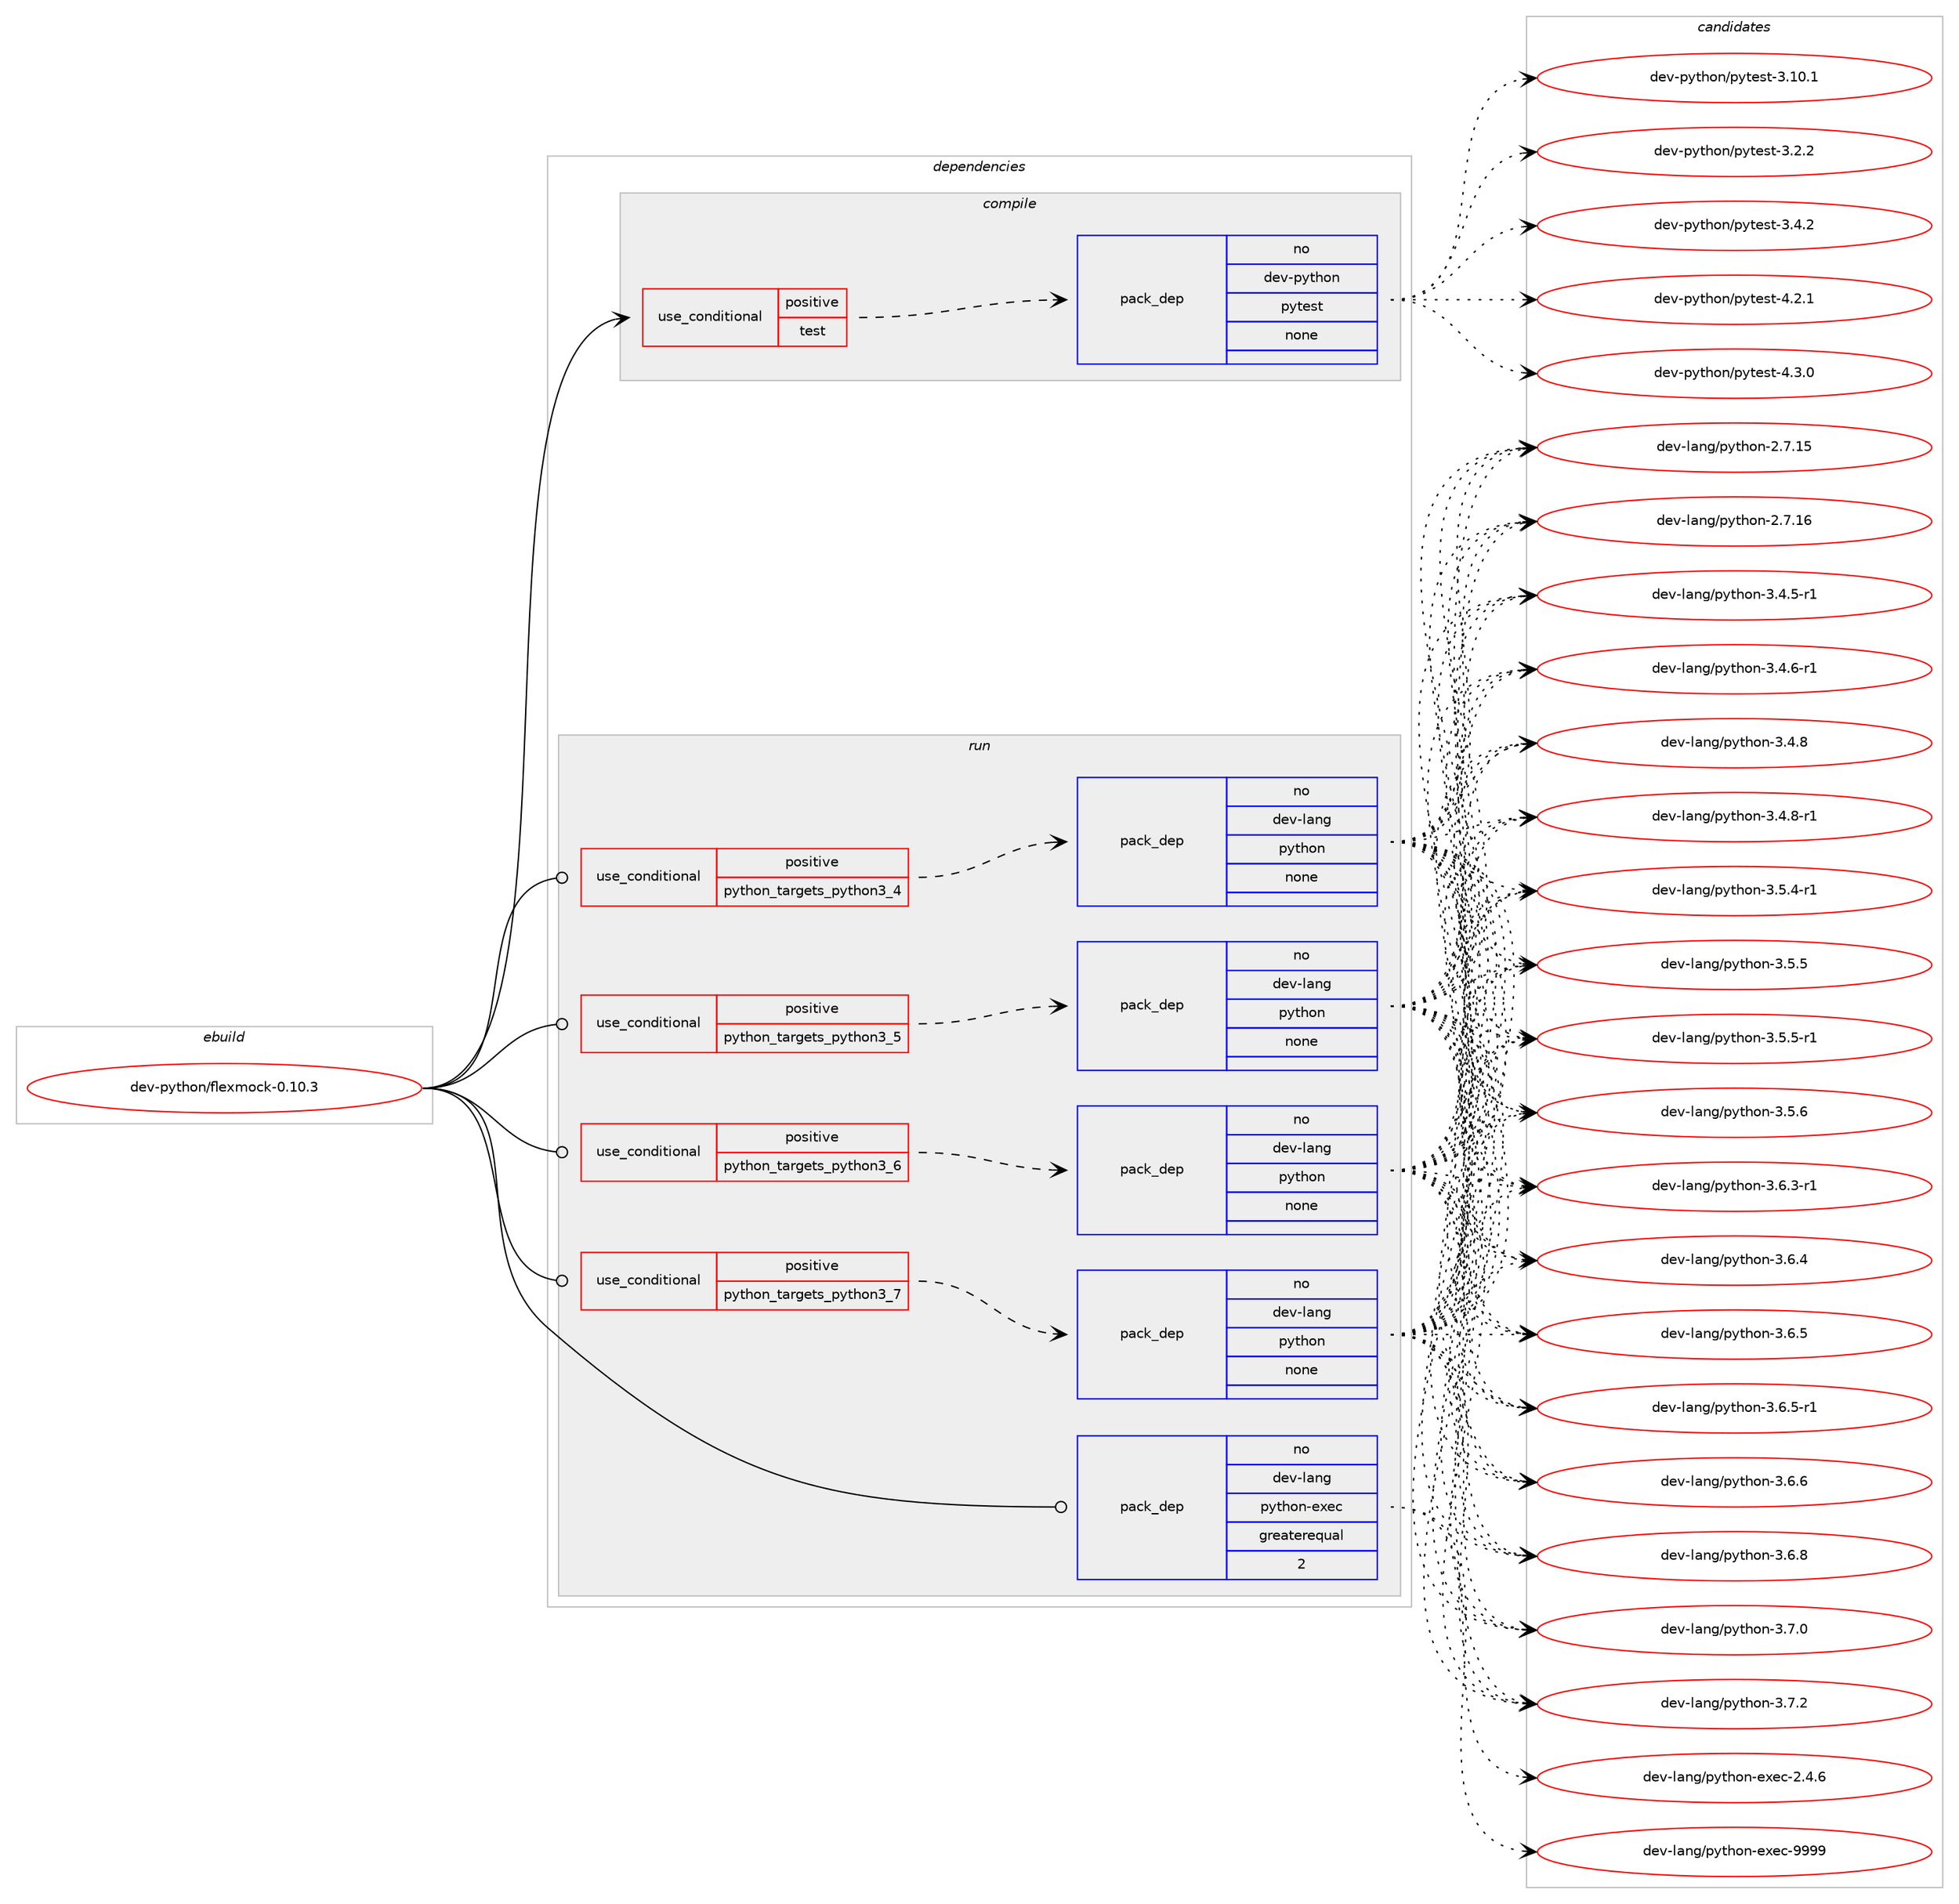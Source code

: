 digraph prolog {

# *************
# Graph options
# *************

newrank=true;
concentrate=true;
compound=true;
graph [rankdir=LR,fontname=Helvetica,fontsize=10,ranksep=1.5];#, ranksep=2.5, nodesep=0.2];
edge  [arrowhead=vee];
node  [fontname=Helvetica,fontsize=10];

# **********
# The ebuild
# **********

subgraph cluster_leftcol {
color=gray;
rank=same;
label=<<i>ebuild</i>>;
id [label="dev-python/flexmock-0.10.3", color=red, width=4, href="../dev-python/flexmock-0.10.3.svg"];
}

# ****************
# The dependencies
# ****************

subgraph cluster_midcol {
color=gray;
label=<<i>dependencies</i>>;
subgraph cluster_compile {
fillcolor="#eeeeee";
style=filled;
label=<<i>compile</i>>;
subgraph cond374588 {
dependency1410118 [label=<<TABLE BORDER="0" CELLBORDER="1" CELLSPACING="0" CELLPADDING="4"><TR><TD ROWSPAN="3" CELLPADDING="10">use_conditional</TD></TR><TR><TD>positive</TD></TR><TR><TD>test</TD></TR></TABLE>>, shape=none, color=red];
subgraph pack1012271 {
dependency1410119 [label=<<TABLE BORDER="0" CELLBORDER="1" CELLSPACING="0" CELLPADDING="4" WIDTH="220"><TR><TD ROWSPAN="6" CELLPADDING="30">pack_dep</TD></TR><TR><TD WIDTH="110">no</TD></TR><TR><TD>dev-python</TD></TR><TR><TD>pytest</TD></TR><TR><TD>none</TD></TR><TR><TD></TD></TR></TABLE>>, shape=none, color=blue];
}
dependency1410118:e -> dependency1410119:w [weight=20,style="dashed",arrowhead="vee"];
}
id:e -> dependency1410118:w [weight=20,style="solid",arrowhead="vee"];
}
subgraph cluster_compileandrun {
fillcolor="#eeeeee";
style=filled;
label=<<i>compile and run</i>>;
}
subgraph cluster_run {
fillcolor="#eeeeee";
style=filled;
label=<<i>run</i>>;
subgraph cond374589 {
dependency1410120 [label=<<TABLE BORDER="0" CELLBORDER="1" CELLSPACING="0" CELLPADDING="4"><TR><TD ROWSPAN="3" CELLPADDING="10">use_conditional</TD></TR><TR><TD>positive</TD></TR><TR><TD>python_targets_python3_4</TD></TR></TABLE>>, shape=none, color=red];
subgraph pack1012272 {
dependency1410121 [label=<<TABLE BORDER="0" CELLBORDER="1" CELLSPACING="0" CELLPADDING="4" WIDTH="220"><TR><TD ROWSPAN="6" CELLPADDING="30">pack_dep</TD></TR><TR><TD WIDTH="110">no</TD></TR><TR><TD>dev-lang</TD></TR><TR><TD>python</TD></TR><TR><TD>none</TD></TR><TR><TD></TD></TR></TABLE>>, shape=none, color=blue];
}
dependency1410120:e -> dependency1410121:w [weight=20,style="dashed",arrowhead="vee"];
}
id:e -> dependency1410120:w [weight=20,style="solid",arrowhead="odot"];
subgraph cond374590 {
dependency1410122 [label=<<TABLE BORDER="0" CELLBORDER="1" CELLSPACING="0" CELLPADDING="4"><TR><TD ROWSPAN="3" CELLPADDING="10">use_conditional</TD></TR><TR><TD>positive</TD></TR><TR><TD>python_targets_python3_5</TD></TR></TABLE>>, shape=none, color=red];
subgraph pack1012273 {
dependency1410123 [label=<<TABLE BORDER="0" CELLBORDER="1" CELLSPACING="0" CELLPADDING="4" WIDTH="220"><TR><TD ROWSPAN="6" CELLPADDING="30">pack_dep</TD></TR><TR><TD WIDTH="110">no</TD></TR><TR><TD>dev-lang</TD></TR><TR><TD>python</TD></TR><TR><TD>none</TD></TR><TR><TD></TD></TR></TABLE>>, shape=none, color=blue];
}
dependency1410122:e -> dependency1410123:w [weight=20,style="dashed",arrowhead="vee"];
}
id:e -> dependency1410122:w [weight=20,style="solid",arrowhead="odot"];
subgraph cond374591 {
dependency1410124 [label=<<TABLE BORDER="0" CELLBORDER="1" CELLSPACING="0" CELLPADDING="4"><TR><TD ROWSPAN="3" CELLPADDING="10">use_conditional</TD></TR><TR><TD>positive</TD></TR><TR><TD>python_targets_python3_6</TD></TR></TABLE>>, shape=none, color=red];
subgraph pack1012274 {
dependency1410125 [label=<<TABLE BORDER="0" CELLBORDER="1" CELLSPACING="0" CELLPADDING="4" WIDTH="220"><TR><TD ROWSPAN="6" CELLPADDING="30">pack_dep</TD></TR><TR><TD WIDTH="110">no</TD></TR><TR><TD>dev-lang</TD></TR><TR><TD>python</TD></TR><TR><TD>none</TD></TR><TR><TD></TD></TR></TABLE>>, shape=none, color=blue];
}
dependency1410124:e -> dependency1410125:w [weight=20,style="dashed",arrowhead="vee"];
}
id:e -> dependency1410124:w [weight=20,style="solid",arrowhead="odot"];
subgraph cond374592 {
dependency1410126 [label=<<TABLE BORDER="0" CELLBORDER="1" CELLSPACING="0" CELLPADDING="4"><TR><TD ROWSPAN="3" CELLPADDING="10">use_conditional</TD></TR><TR><TD>positive</TD></TR><TR><TD>python_targets_python3_7</TD></TR></TABLE>>, shape=none, color=red];
subgraph pack1012275 {
dependency1410127 [label=<<TABLE BORDER="0" CELLBORDER="1" CELLSPACING="0" CELLPADDING="4" WIDTH="220"><TR><TD ROWSPAN="6" CELLPADDING="30">pack_dep</TD></TR><TR><TD WIDTH="110">no</TD></TR><TR><TD>dev-lang</TD></TR><TR><TD>python</TD></TR><TR><TD>none</TD></TR><TR><TD></TD></TR></TABLE>>, shape=none, color=blue];
}
dependency1410126:e -> dependency1410127:w [weight=20,style="dashed",arrowhead="vee"];
}
id:e -> dependency1410126:w [weight=20,style="solid",arrowhead="odot"];
subgraph pack1012276 {
dependency1410128 [label=<<TABLE BORDER="0" CELLBORDER="1" CELLSPACING="0" CELLPADDING="4" WIDTH="220"><TR><TD ROWSPAN="6" CELLPADDING="30">pack_dep</TD></TR><TR><TD WIDTH="110">no</TD></TR><TR><TD>dev-lang</TD></TR><TR><TD>python-exec</TD></TR><TR><TD>greaterequal</TD></TR><TR><TD>2</TD></TR></TABLE>>, shape=none, color=blue];
}
id:e -> dependency1410128:w [weight=20,style="solid",arrowhead="odot"];
}
}

# **************
# The candidates
# **************

subgraph cluster_choices {
rank=same;
color=gray;
label=<<i>candidates</i>>;

subgraph choice1012271 {
color=black;
nodesep=1;
choice100101118451121211161041111104711212111610111511645514649484649 [label="dev-python/pytest-3.10.1", color=red, width=4,href="../dev-python/pytest-3.10.1.svg"];
choice1001011184511212111610411111047112121116101115116455146504650 [label="dev-python/pytest-3.2.2", color=red, width=4,href="../dev-python/pytest-3.2.2.svg"];
choice1001011184511212111610411111047112121116101115116455146524650 [label="dev-python/pytest-3.4.2", color=red, width=4,href="../dev-python/pytest-3.4.2.svg"];
choice1001011184511212111610411111047112121116101115116455246504649 [label="dev-python/pytest-4.2.1", color=red, width=4,href="../dev-python/pytest-4.2.1.svg"];
choice1001011184511212111610411111047112121116101115116455246514648 [label="dev-python/pytest-4.3.0", color=red, width=4,href="../dev-python/pytest-4.3.0.svg"];
dependency1410119:e -> choice100101118451121211161041111104711212111610111511645514649484649:w [style=dotted,weight="100"];
dependency1410119:e -> choice1001011184511212111610411111047112121116101115116455146504650:w [style=dotted,weight="100"];
dependency1410119:e -> choice1001011184511212111610411111047112121116101115116455146524650:w [style=dotted,weight="100"];
dependency1410119:e -> choice1001011184511212111610411111047112121116101115116455246504649:w [style=dotted,weight="100"];
dependency1410119:e -> choice1001011184511212111610411111047112121116101115116455246514648:w [style=dotted,weight="100"];
}
subgraph choice1012272 {
color=black;
nodesep=1;
choice10010111845108971101034711212111610411111045504655464953 [label="dev-lang/python-2.7.15", color=red, width=4,href="../dev-lang/python-2.7.15.svg"];
choice10010111845108971101034711212111610411111045504655464954 [label="dev-lang/python-2.7.16", color=red, width=4,href="../dev-lang/python-2.7.16.svg"];
choice1001011184510897110103471121211161041111104551465246534511449 [label="dev-lang/python-3.4.5-r1", color=red, width=4,href="../dev-lang/python-3.4.5-r1.svg"];
choice1001011184510897110103471121211161041111104551465246544511449 [label="dev-lang/python-3.4.6-r1", color=red, width=4,href="../dev-lang/python-3.4.6-r1.svg"];
choice100101118451089711010347112121116104111110455146524656 [label="dev-lang/python-3.4.8", color=red, width=4,href="../dev-lang/python-3.4.8.svg"];
choice1001011184510897110103471121211161041111104551465246564511449 [label="dev-lang/python-3.4.8-r1", color=red, width=4,href="../dev-lang/python-3.4.8-r1.svg"];
choice1001011184510897110103471121211161041111104551465346524511449 [label="dev-lang/python-3.5.4-r1", color=red, width=4,href="../dev-lang/python-3.5.4-r1.svg"];
choice100101118451089711010347112121116104111110455146534653 [label="dev-lang/python-3.5.5", color=red, width=4,href="../dev-lang/python-3.5.5.svg"];
choice1001011184510897110103471121211161041111104551465346534511449 [label="dev-lang/python-3.5.5-r1", color=red, width=4,href="../dev-lang/python-3.5.5-r1.svg"];
choice100101118451089711010347112121116104111110455146534654 [label="dev-lang/python-3.5.6", color=red, width=4,href="../dev-lang/python-3.5.6.svg"];
choice1001011184510897110103471121211161041111104551465446514511449 [label="dev-lang/python-3.6.3-r1", color=red, width=4,href="../dev-lang/python-3.6.3-r1.svg"];
choice100101118451089711010347112121116104111110455146544652 [label="dev-lang/python-3.6.4", color=red, width=4,href="../dev-lang/python-3.6.4.svg"];
choice100101118451089711010347112121116104111110455146544653 [label="dev-lang/python-3.6.5", color=red, width=4,href="../dev-lang/python-3.6.5.svg"];
choice1001011184510897110103471121211161041111104551465446534511449 [label="dev-lang/python-3.6.5-r1", color=red, width=4,href="../dev-lang/python-3.6.5-r1.svg"];
choice100101118451089711010347112121116104111110455146544654 [label="dev-lang/python-3.6.6", color=red, width=4,href="../dev-lang/python-3.6.6.svg"];
choice100101118451089711010347112121116104111110455146544656 [label="dev-lang/python-3.6.8", color=red, width=4,href="../dev-lang/python-3.6.8.svg"];
choice100101118451089711010347112121116104111110455146554648 [label="dev-lang/python-3.7.0", color=red, width=4,href="../dev-lang/python-3.7.0.svg"];
choice100101118451089711010347112121116104111110455146554650 [label="dev-lang/python-3.7.2", color=red, width=4,href="../dev-lang/python-3.7.2.svg"];
dependency1410121:e -> choice10010111845108971101034711212111610411111045504655464953:w [style=dotted,weight="100"];
dependency1410121:e -> choice10010111845108971101034711212111610411111045504655464954:w [style=dotted,weight="100"];
dependency1410121:e -> choice1001011184510897110103471121211161041111104551465246534511449:w [style=dotted,weight="100"];
dependency1410121:e -> choice1001011184510897110103471121211161041111104551465246544511449:w [style=dotted,weight="100"];
dependency1410121:e -> choice100101118451089711010347112121116104111110455146524656:w [style=dotted,weight="100"];
dependency1410121:e -> choice1001011184510897110103471121211161041111104551465246564511449:w [style=dotted,weight="100"];
dependency1410121:e -> choice1001011184510897110103471121211161041111104551465346524511449:w [style=dotted,weight="100"];
dependency1410121:e -> choice100101118451089711010347112121116104111110455146534653:w [style=dotted,weight="100"];
dependency1410121:e -> choice1001011184510897110103471121211161041111104551465346534511449:w [style=dotted,weight="100"];
dependency1410121:e -> choice100101118451089711010347112121116104111110455146534654:w [style=dotted,weight="100"];
dependency1410121:e -> choice1001011184510897110103471121211161041111104551465446514511449:w [style=dotted,weight="100"];
dependency1410121:e -> choice100101118451089711010347112121116104111110455146544652:w [style=dotted,weight="100"];
dependency1410121:e -> choice100101118451089711010347112121116104111110455146544653:w [style=dotted,weight="100"];
dependency1410121:e -> choice1001011184510897110103471121211161041111104551465446534511449:w [style=dotted,weight="100"];
dependency1410121:e -> choice100101118451089711010347112121116104111110455146544654:w [style=dotted,weight="100"];
dependency1410121:e -> choice100101118451089711010347112121116104111110455146544656:w [style=dotted,weight="100"];
dependency1410121:e -> choice100101118451089711010347112121116104111110455146554648:w [style=dotted,weight="100"];
dependency1410121:e -> choice100101118451089711010347112121116104111110455146554650:w [style=dotted,weight="100"];
}
subgraph choice1012273 {
color=black;
nodesep=1;
choice10010111845108971101034711212111610411111045504655464953 [label="dev-lang/python-2.7.15", color=red, width=4,href="../dev-lang/python-2.7.15.svg"];
choice10010111845108971101034711212111610411111045504655464954 [label="dev-lang/python-2.7.16", color=red, width=4,href="../dev-lang/python-2.7.16.svg"];
choice1001011184510897110103471121211161041111104551465246534511449 [label="dev-lang/python-3.4.5-r1", color=red, width=4,href="../dev-lang/python-3.4.5-r1.svg"];
choice1001011184510897110103471121211161041111104551465246544511449 [label="dev-lang/python-3.4.6-r1", color=red, width=4,href="../dev-lang/python-3.4.6-r1.svg"];
choice100101118451089711010347112121116104111110455146524656 [label="dev-lang/python-3.4.8", color=red, width=4,href="../dev-lang/python-3.4.8.svg"];
choice1001011184510897110103471121211161041111104551465246564511449 [label="dev-lang/python-3.4.8-r1", color=red, width=4,href="../dev-lang/python-3.4.8-r1.svg"];
choice1001011184510897110103471121211161041111104551465346524511449 [label="dev-lang/python-3.5.4-r1", color=red, width=4,href="../dev-lang/python-3.5.4-r1.svg"];
choice100101118451089711010347112121116104111110455146534653 [label="dev-lang/python-3.5.5", color=red, width=4,href="../dev-lang/python-3.5.5.svg"];
choice1001011184510897110103471121211161041111104551465346534511449 [label="dev-lang/python-3.5.5-r1", color=red, width=4,href="../dev-lang/python-3.5.5-r1.svg"];
choice100101118451089711010347112121116104111110455146534654 [label="dev-lang/python-3.5.6", color=red, width=4,href="../dev-lang/python-3.5.6.svg"];
choice1001011184510897110103471121211161041111104551465446514511449 [label="dev-lang/python-3.6.3-r1", color=red, width=4,href="../dev-lang/python-3.6.3-r1.svg"];
choice100101118451089711010347112121116104111110455146544652 [label="dev-lang/python-3.6.4", color=red, width=4,href="../dev-lang/python-3.6.4.svg"];
choice100101118451089711010347112121116104111110455146544653 [label="dev-lang/python-3.6.5", color=red, width=4,href="../dev-lang/python-3.6.5.svg"];
choice1001011184510897110103471121211161041111104551465446534511449 [label="dev-lang/python-3.6.5-r1", color=red, width=4,href="../dev-lang/python-3.6.5-r1.svg"];
choice100101118451089711010347112121116104111110455146544654 [label="dev-lang/python-3.6.6", color=red, width=4,href="../dev-lang/python-3.6.6.svg"];
choice100101118451089711010347112121116104111110455146544656 [label="dev-lang/python-3.6.8", color=red, width=4,href="../dev-lang/python-3.6.8.svg"];
choice100101118451089711010347112121116104111110455146554648 [label="dev-lang/python-3.7.0", color=red, width=4,href="../dev-lang/python-3.7.0.svg"];
choice100101118451089711010347112121116104111110455146554650 [label="dev-lang/python-3.7.2", color=red, width=4,href="../dev-lang/python-3.7.2.svg"];
dependency1410123:e -> choice10010111845108971101034711212111610411111045504655464953:w [style=dotted,weight="100"];
dependency1410123:e -> choice10010111845108971101034711212111610411111045504655464954:w [style=dotted,weight="100"];
dependency1410123:e -> choice1001011184510897110103471121211161041111104551465246534511449:w [style=dotted,weight="100"];
dependency1410123:e -> choice1001011184510897110103471121211161041111104551465246544511449:w [style=dotted,weight="100"];
dependency1410123:e -> choice100101118451089711010347112121116104111110455146524656:w [style=dotted,weight="100"];
dependency1410123:e -> choice1001011184510897110103471121211161041111104551465246564511449:w [style=dotted,weight="100"];
dependency1410123:e -> choice1001011184510897110103471121211161041111104551465346524511449:w [style=dotted,weight="100"];
dependency1410123:e -> choice100101118451089711010347112121116104111110455146534653:w [style=dotted,weight="100"];
dependency1410123:e -> choice1001011184510897110103471121211161041111104551465346534511449:w [style=dotted,weight="100"];
dependency1410123:e -> choice100101118451089711010347112121116104111110455146534654:w [style=dotted,weight="100"];
dependency1410123:e -> choice1001011184510897110103471121211161041111104551465446514511449:w [style=dotted,weight="100"];
dependency1410123:e -> choice100101118451089711010347112121116104111110455146544652:w [style=dotted,weight="100"];
dependency1410123:e -> choice100101118451089711010347112121116104111110455146544653:w [style=dotted,weight="100"];
dependency1410123:e -> choice1001011184510897110103471121211161041111104551465446534511449:w [style=dotted,weight="100"];
dependency1410123:e -> choice100101118451089711010347112121116104111110455146544654:w [style=dotted,weight="100"];
dependency1410123:e -> choice100101118451089711010347112121116104111110455146544656:w [style=dotted,weight="100"];
dependency1410123:e -> choice100101118451089711010347112121116104111110455146554648:w [style=dotted,weight="100"];
dependency1410123:e -> choice100101118451089711010347112121116104111110455146554650:w [style=dotted,weight="100"];
}
subgraph choice1012274 {
color=black;
nodesep=1;
choice10010111845108971101034711212111610411111045504655464953 [label="dev-lang/python-2.7.15", color=red, width=4,href="../dev-lang/python-2.7.15.svg"];
choice10010111845108971101034711212111610411111045504655464954 [label="dev-lang/python-2.7.16", color=red, width=4,href="../dev-lang/python-2.7.16.svg"];
choice1001011184510897110103471121211161041111104551465246534511449 [label="dev-lang/python-3.4.5-r1", color=red, width=4,href="../dev-lang/python-3.4.5-r1.svg"];
choice1001011184510897110103471121211161041111104551465246544511449 [label="dev-lang/python-3.4.6-r1", color=red, width=4,href="../dev-lang/python-3.4.6-r1.svg"];
choice100101118451089711010347112121116104111110455146524656 [label="dev-lang/python-3.4.8", color=red, width=4,href="../dev-lang/python-3.4.8.svg"];
choice1001011184510897110103471121211161041111104551465246564511449 [label="dev-lang/python-3.4.8-r1", color=red, width=4,href="../dev-lang/python-3.4.8-r1.svg"];
choice1001011184510897110103471121211161041111104551465346524511449 [label="dev-lang/python-3.5.4-r1", color=red, width=4,href="../dev-lang/python-3.5.4-r1.svg"];
choice100101118451089711010347112121116104111110455146534653 [label="dev-lang/python-3.5.5", color=red, width=4,href="../dev-lang/python-3.5.5.svg"];
choice1001011184510897110103471121211161041111104551465346534511449 [label="dev-lang/python-3.5.5-r1", color=red, width=4,href="../dev-lang/python-3.5.5-r1.svg"];
choice100101118451089711010347112121116104111110455146534654 [label="dev-lang/python-3.5.6", color=red, width=4,href="../dev-lang/python-3.5.6.svg"];
choice1001011184510897110103471121211161041111104551465446514511449 [label="dev-lang/python-3.6.3-r1", color=red, width=4,href="../dev-lang/python-3.6.3-r1.svg"];
choice100101118451089711010347112121116104111110455146544652 [label="dev-lang/python-3.6.4", color=red, width=4,href="../dev-lang/python-3.6.4.svg"];
choice100101118451089711010347112121116104111110455146544653 [label="dev-lang/python-3.6.5", color=red, width=4,href="../dev-lang/python-3.6.5.svg"];
choice1001011184510897110103471121211161041111104551465446534511449 [label="dev-lang/python-3.6.5-r1", color=red, width=4,href="../dev-lang/python-3.6.5-r1.svg"];
choice100101118451089711010347112121116104111110455146544654 [label="dev-lang/python-3.6.6", color=red, width=4,href="../dev-lang/python-3.6.6.svg"];
choice100101118451089711010347112121116104111110455146544656 [label="dev-lang/python-3.6.8", color=red, width=4,href="../dev-lang/python-3.6.8.svg"];
choice100101118451089711010347112121116104111110455146554648 [label="dev-lang/python-3.7.0", color=red, width=4,href="../dev-lang/python-3.7.0.svg"];
choice100101118451089711010347112121116104111110455146554650 [label="dev-lang/python-3.7.2", color=red, width=4,href="../dev-lang/python-3.7.2.svg"];
dependency1410125:e -> choice10010111845108971101034711212111610411111045504655464953:w [style=dotted,weight="100"];
dependency1410125:e -> choice10010111845108971101034711212111610411111045504655464954:w [style=dotted,weight="100"];
dependency1410125:e -> choice1001011184510897110103471121211161041111104551465246534511449:w [style=dotted,weight="100"];
dependency1410125:e -> choice1001011184510897110103471121211161041111104551465246544511449:w [style=dotted,weight="100"];
dependency1410125:e -> choice100101118451089711010347112121116104111110455146524656:w [style=dotted,weight="100"];
dependency1410125:e -> choice1001011184510897110103471121211161041111104551465246564511449:w [style=dotted,weight="100"];
dependency1410125:e -> choice1001011184510897110103471121211161041111104551465346524511449:w [style=dotted,weight="100"];
dependency1410125:e -> choice100101118451089711010347112121116104111110455146534653:w [style=dotted,weight="100"];
dependency1410125:e -> choice1001011184510897110103471121211161041111104551465346534511449:w [style=dotted,weight="100"];
dependency1410125:e -> choice100101118451089711010347112121116104111110455146534654:w [style=dotted,weight="100"];
dependency1410125:e -> choice1001011184510897110103471121211161041111104551465446514511449:w [style=dotted,weight="100"];
dependency1410125:e -> choice100101118451089711010347112121116104111110455146544652:w [style=dotted,weight="100"];
dependency1410125:e -> choice100101118451089711010347112121116104111110455146544653:w [style=dotted,weight="100"];
dependency1410125:e -> choice1001011184510897110103471121211161041111104551465446534511449:w [style=dotted,weight="100"];
dependency1410125:e -> choice100101118451089711010347112121116104111110455146544654:w [style=dotted,weight="100"];
dependency1410125:e -> choice100101118451089711010347112121116104111110455146544656:w [style=dotted,weight="100"];
dependency1410125:e -> choice100101118451089711010347112121116104111110455146554648:w [style=dotted,weight="100"];
dependency1410125:e -> choice100101118451089711010347112121116104111110455146554650:w [style=dotted,weight="100"];
}
subgraph choice1012275 {
color=black;
nodesep=1;
choice10010111845108971101034711212111610411111045504655464953 [label="dev-lang/python-2.7.15", color=red, width=4,href="../dev-lang/python-2.7.15.svg"];
choice10010111845108971101034711212111610411111045504655464954 [label="dev-lang/python-2.7.16", color=red, width=4,href="../dev-lang/python-2.7.16.svg"];
choice1001011184510897110103471121211161041111104551465246534511449 [label="dev-lang/python-3.4.5-r1", color=red, width=4,href="../dev-lang/python-3.4.5-r1.svg"];
choice1001011184510897110103471121211161041111104551465246544511449 [label="dev-lang/python-3.4.6-r1", color=red, width=4,href="../dev-lang/python-3.4.6-r1.svg"];
choice100101118451089711010347112121116104111110455146524656 [label="dev-lang/python-3.4.8", color=red, width=4,href="../dev-lang/python-3.4.8.svg"];
choice1001011184510897110103471121211161041111104551465246564511449 [label="dev-lang/python-3.4.8-r1", color=red, width=4,href="../dev-lang/python-3.4.8-r1.svg"];
choice1001011184510897110103471121211161041111104551465346524511449 [label="dev-lang/python-3.5.4-r1", color=red, width=4,href="../dev-lang/python-3.5.4-r1.svg"];
choice100101118451089711010347112121116104111110455146534653 [label="dev-lang/python-3.5.5", color=red, width=4,href="../dev-lang/python-3.5.5.svg"];
choice1001011184510897110103471121211161041111104551465346534511449 [label="dev-lang/python-3.5.5-r1", color=red, width=4,href="../dev-lang/python-3.5.5-r1.svg"];
choice100101118451089711010347112121116104111110455146534654 [label="dev-lang/python-3.5.6", color=red, width=4,href="../dev-lang/python-3.5.6.svg"];
choice1001011184510897110103471121211161041111104551465446514511449 [label="dev-lang/python-3.6.3-r1", color=red, width=4,href="../dev-lang/python-3.6.3-r1.svg"];
choice100101118451089711010347112121116104111110455146544652 [label="dev-lang/python-3.6.4", color=red, width=4,href="../dev-lang/python-3.6.4.svg"];
choice100101118451089711010347112121116104111110455146544653 [label="dev-lang/python-3.6.5", color=red, width=4,href="../dev-lang/python-3.6.5.svg"];
choice1001011184510897110103471121211161041111104551465446534511449 [label="dev-lang/python-3.6.5-r1", color=red, width=4,href="../dev-lang/python-3.6.5-r1.svg"];
choice100101118451089711010347112121116104111110455146544654 [label="dev-lang/python-3.6.6", color=red, width=4,href="../dev-lang/python-3.6.6.svg"];
choice100101118451089711010347112121116104111110455146544656 [label="dev-lang/python-3.6.8", color=red, width=4,href="../dev-lang/python-3.6.8.svg"];
choice100101118451089711010347112121116104111110455146554648 [label="dev-lang/python-3.7.0", color=red, width=4,href="../dev-lang/python-3.7.0.svg"];
choice100101118451089711010347112121116104111110455146554650 [label="dev-lang/python-3.7.2", color=red, width=4,href="../dev-lang/python-3.7.2.svg"];
dependency1410127:e -> choice10010111845108971101034711212111610411111045504655464953:w [style=dotted,weight="100"];
dependency1410127:e -> choice10010111845108971101034711212111610411111045504655464954:w [style=dotted,weight="100"];
dependency1410127:e -> choice1001011184510897110103471121211161041111104551465246534511449:w [style=dotted,weight="100"];
dependency1410127:e -> choice1001011184510897110103471121211161041111104551465246544511449:w [style=dotted,weight="100"];
dependency1410127:e -> choice100101118451089711010347112121116104111110455146524656:w [style=dotted,weight="100"];
dependency1410127:e -> choice1001011184510897110103471121211161041111104551465246564511449:w [style=dotted,weight="100"];
dependency1410127:e -> choice1001011184510897110103471121211161041111104551465346524511449:w [style=dotted,weight="100"];
dependency1410127:e -> choice100101118451089711010347112121116104111110455146534653:w [style=dotted,weight="100"];
dependency1410127:e -> choice1001011184510897110103471121211161041111104551465346534511449:w [style=dotted,weight="100"];
dependency1410127:e -> choice100101118451089711010347112121116104111110455146534654:w [style=dotted,weight="100"];
dependency1410127:e -> choice1001011184510897110103471121211161041111104551465446514511449:w [style=dotted,weight="100"];
dependency1410127:e -> choice100101118451089711010347112121116104111110455146544652:w [style=dotted,weight="100"];
dependency1410127:e -> choice100101118451089711010347112121116104111110455146544653:w [style=dotted,weight="100"];
dependency1410127:e -> choice1001011184510897110103471121211161041111104551465446534511449:w [style=dotted,weight="100"];
dependency1410127:e -> choice100101118451089711010347112121116104111110455146544654:w [style=dotted,weight="100"];
dependency1410127:e -> choice100101118451089711010347112121116104111110455146544656:w [style=dotted,weight="100"];
dependency1410127:e -> choice100101118451089711010347112121116104111110455146554648:w [style=dotted,weight="100"];
dependency1410127:e -> choice100101118451089711010347112121116104111110455146554650:w [style=dotted,weight="100"];
}
subgraph choice1012276 {
color=black;
nodesep=1;
choice1001011184510897110103471121211161041111104510112010199455046524654 [label="dev-lang/python-exec-2.4.6", color=red, width=4,href="../dev-lang/python-exec-2.4.6.svg"];
choice10010111845108971101034711212111610411111045101120101994557575757 [label="dev-lang/python-exec-9999", color=red, width=4,href="../dev-lang/python-exec-9999.svg"];
dependency1410128:e -> choice1001011184510897110103471121211161041111104510112010199455046524654:w [style=dotted,weight="100"];
dependency1410128:e -> choice10010111845108971101034711212111610411111045101120101994557575757:w [style=dotted,weight="100"];
}
}

}
